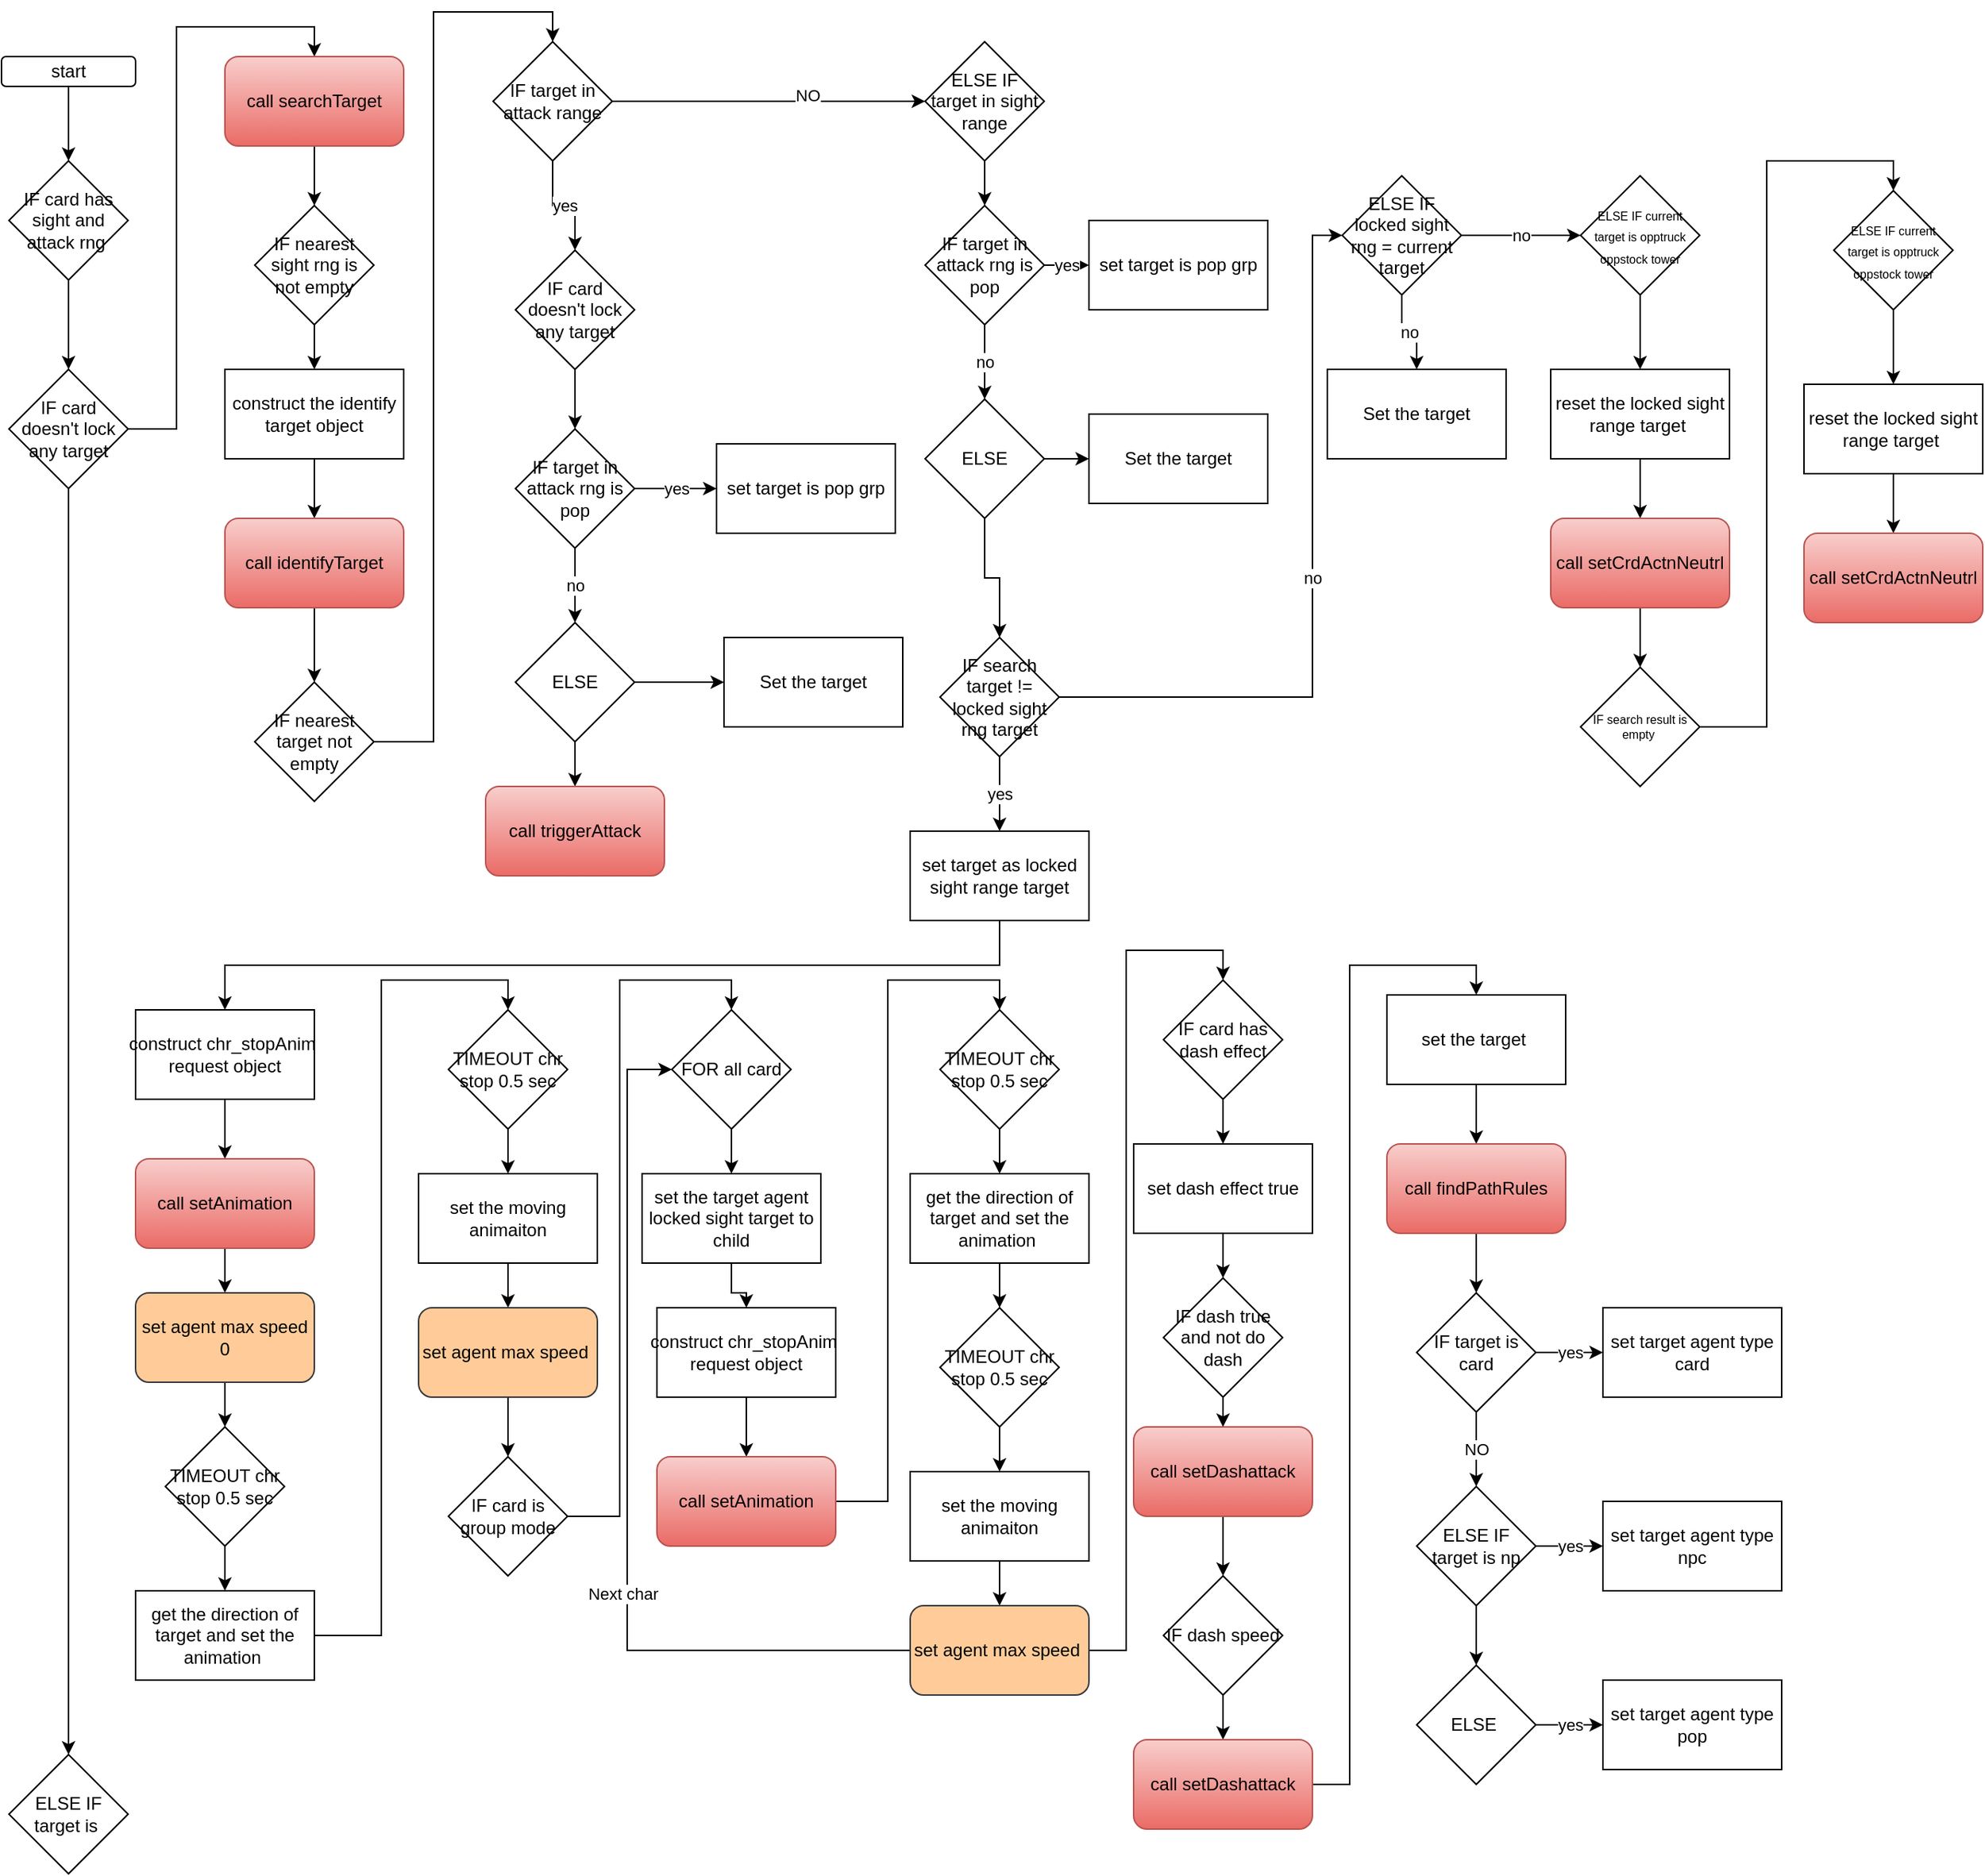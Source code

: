 <mxfile version="17.5.0" type="github">
  <diagram id="1RKU9HNqCACdmGvZMmP5" name="Page-1">
    <mxGraphModel dx="1038" dy="1679" grid="1" gridSize="10" guides="1" tooltips="1" connect="1" arrows="1" fold="1" page="1" pageScale="1" pageWidth="850" pageHeight="1100" math="0" shadow="0">
      <root>
        <mxCell id="0" />
        <mxCell id="1" parent="0" />
        <mxCell id="Ez-ZwfZhHMJORxGf13h--3" value="" style="edgeStyle=orthogonalEdgeStyle;rounded=0;orthogonalLoop=1;jettySize=auto;html=1;" edge="1" parent="1" source="Ez-ZwfZhHMJORxGf13h--1" target="Ez-ZwfZhHMJORxGf13h--2">
          <mxGeometry relative="1" as="geometry" />
        </mxCell>
        <mxCell id="Ez-ZwfZhHMJORxGf13h--1" value="start" style="rounded=1;whiteSpace=wrap;html=1;" vertex="1" parent="1">
          <mxGeometry x="80" y="30" width="90" height="20" as="geometry" />
        </mxCell>
        <mxCell id="Ez-ZwfZhHMJORxGf13h--5" value="" style="edgeStyle=orthogonalEdgeStyle;rounded=0;orthogonalLoop=1;jettySize=auto;html=1;" edge="1" parent="1" source="Ez-ZwfZhHMJORxGf13h--2" target="Ez-ZwfZhHMJORxGf13h--4">
          <mxGeometry relative="1" as="geometry" />
        </mxCell>
        <mxCell id="Ez-ZwfZhHMJORxGf13h--2" value="IF card has sight and attack rng&amp;nbsp;" style="rhombus;whiteSpace=wrap;html=1;" vertex="1" parent="1">
          <mxGeometry x="85" y="100" width="80" height="80" as="geometry" />
        </mxCell>
        <mxCell id="Ez-ZwfZhHMJORxGf13h--7" style="edgeStyle=orthogonalEdgeStyle;rounded=0;orthogonalLoop=1;jettySize=auto;html=1;entryX=0.5;entryY=0;entryDx=0;entryDy=0;" edge="1" parent="1" source="Ez-ZwfZhHMJORxGf13h--4" target="Ez-ZwfZhHMJORxGf13h--6">
          <mxGeometry relative="1" as="geometry" />
        </mxCell>
        <mxCell id="Ez-ZwfZhHMJORxGf13h--151" value="" style="edgeStyle=orthogonalEdgeStyle;rounded=0;orthogonalLoop=1;jettySize=auto;html=1;fontSize=8;" edge="1" parent="1" source="Ez-ZwfZhHMJORxGf13h--4" target="Ez-ZwfZhHMJORxGf13h--150">
          <mxGeometry relative="1" as="geometry" />
        </mxCell>
        <mxCell id="Ez-ZwfZhHMJORxGf13h--4" value="IF card doesn&#39;t lock any target&lt;span style=&quot;color: rgba(0 , 0 , 0 , 0) ; font-family: monospace ; font-size: 0px&quot;&gt;%3CmxGraphModel%3E%3Croot%3E%3CmxCell%20id%3D%220%22%2F%3E%3CmxCell%20id%3D%221%22%20parent%3D%220%22%2F%3E%3CmxCell%20id%3D%222%22%20value%3D%22call%26amp%3Bnbsp%3BsearchTarget%22%20style%3D%22rounded%3D1%3BwhiteSpace%3Dwrap%3Bhtml%3D1%3BfillColor%3D%23f8cecc%3BgradientColor%3D%23ea6b66%3BstrokeColor%3D%23b85450%3B%22%20vertex%3D%221%22%20parent%3D%221%22%3E%3CmxGeometry%20x%3D%2265%22%20y%3D%22290%22%20width%3D%22120%22%20height%3D%2260%22%20as%3D%22geometry%22%2F%3E%3C%2FmxCell%3E%3C%2Froot%3E%3C%2FmxGraphModel%3E&lt;/span&gt;" style="rhombus;whiteSpace=wrap;html=1;" vertex="1" parent="1">
          <mxGeometry x="85" y="240" width="80" height="80" as="geometry" />
        </mxCell>
        <mxCell id="Ez-ZwfZhHMJORxGf13h--9" value="" style="edgeStyle=orthogonalEdgeStyle;rounded=0;orthogonalLoop=1;jettySize=auto;html=1;" edge="1" parent="1" source="Ez-ZwfZhHMJORxGf13h--6" target="Ez-ZwfZhHMJORxGf13h--8">
          <mxGeometry relative="1" as="geometry" />
        </mxCell>
        <mxCell id="Ez-ZwfZhHMJORxGf13h--6" value="call&amp;nbsp;searchTarget" style="rounded=1;whiteSpace=wrap;html=1;fillColor=#f8cecc;gradientColor=#ea6b66;strokeColor=#b85450;" vertex="1" parent="1">
          <mxGeometry x="230" y="30" width="120" height="60" as="geometry" />
        </mxCell>
        <mxCell id="Ez-ZwfZhHMJORxGf13h--11" value="" style="edgeStyle=orthogonalEdgeStyle;rounded=0;orthogonalLoop=1;jettySize=auto;html=1;" edge="1" parent="1" source="Ez-ZwfZhHMJORxGf13h--8" target="Ez-ZwfZhHMJORxGf13h--10">
          <mxGeometry relative="1" as="geometry" />
        </mxCell>
        <mxCell id="Ez-ZwfZhHMJORxGf13h--8" value="IF nearest sight rng is not empty" style="rhombus;whiteSpace=wrap;html=1;" vertex="1" parent="1">
          <mxGeometry x="250" y="130" width="80" height="80" as="geometry" />
        </mxCell>
        <mxCell id="Ez-ZwfZhHMJORxGf13h--13" value="" style="edgeStyle=orthogonalEdgeStyle;rounded=0;orthogonalLoop=1;jettySize=auto;html=1;" edge="1" parent="1" source="Ez-ZwfZhHMJORxGf13h--10" target="Ez-ZwfZhHMJORxGf13h--12">
          <mxGeometry relative="1" as="geometry" />
        </mxCell>
        <mxCell id="Ez-ZwfZhHMJORxGf13h--10" value="construct the identify target object" style="whiteSpace=wrap;html=1;" vertex="1" parent="1">
          <mxGeometry x="230" y="240" width="120" height="60" as="geometry" />
        </mxCell>
        <mxCell id="Ez-ZwfZhHMJORxGf13h--15" value="" style="edgeStyle=orthogonalEdgeStyle;rounded=0;orthogonalLoop=1;jettySize=auto;html=1;" edge="1" parent="1" source="Ez-ZwfZhHMJORxGf13h--12" target="Ez-ZwfZhHMJORxGf13h--14">
          <mxGeometry relative="1" as="geometry" />
        </mxCell>
        <mxCell id="Ez-ZwfZhHMJORxGf13h--12" value="call&amp;nbsp;identifyTarget" style="rounded=1;whiteSpace=wrap;html=1;fillColor=#f8cecc;gradientColor=#ea6b66;strokeColor=#b85450;" vertex="1" parent="1">
          <mxGeometry x="230" y="340" width="120" height="60" as="geometry" />
        </mxCell>
        <mxCell id="Ez-ZwfZhHMJORxGf13h--17" value="" style="edgeStyle=orthogonalEdgeStyle;rounded=0;orthogonalLoop=1;jettySize=auto;html=1;entryX=0.5;entryY=0;entryDx=0;entryDy=0;" edge="1" parent="1" source="Ez-ZwfZhHMJORxGf13h--14" target="Ez-ZwfZhHMJORxGf13h--16">
          <mxGeometry relative="1" as="geometry" />
        </mxCell>
        <mxCell id="Ez-ZwfZhHMJORxGf13h--14" value="IF nearest target not empty" style="rhombus;whiteSpace=wrap;html=1;" vertex="1" parent="1">
          <mxGeometry x="250" y="450" width="80" height="80" as="geometry" />
        </mxCell>
        <mxCell id="Ez-ZwfZhHMJORxGf13h--19" value="yes" style="edgeStyle=orthogonalEdgeStyle;rounded=0;orthogonalLoop=1;jettySize=auto;html=1;" edge="1" parent="1" source="Ez-ZwfZhHMJORxGf13h--16" target="Ez-ZwfZhHMJORxGf13h--18">
          <mxGeometry relative="1" as="geometry" />
        </mxCell>
        <mxCell id="Ez-ZwfZhHMJORxGf13h--37" value="" style="edgeStyle=orthogonalEdgeStyle;rounded=0;orthogonalLoop=1;jettySize=auto;html=1;" edge="1" parent="1" source="Ez-ZwfZhHMJORxGf13h--16" target="Ez-ZwfZhHMJORxGf13h--36">
          <mxGeometry relative="1" as="geometry" />
        </mxCell>
        <mxCell id="Ez-ZwfZhHMJORxGf13h--38" value="NO" style="edgeLabel;html=1;align=center;verticalAlign=middle;resizable=0;points=[];" vertex="1" connectable="0" parent="Ez-ZwfZhHMJORxGf13h--37">
          <mxGeometry x="0.246" y="4" relative="1" as="geometry">
            <mxPoint as="offset" />
          </mxGeometry>
        </mxCell>
        <mxCell id="Ez-ZwfZhHMJORxGf13h--16" value="IF target in attack range" style="rhombus;whiteSpace=wrap;html=1;" vertex="1" parent="1">
          <mxGeometry x="410" y="20" width="80" height="80" as="geometry" />
        </mxCell>
        <mxCell id="Ez-ZwfZhHMJORxGf13h--21" value="" style="edgeStyle=orthogonalEdgeStyle;rounded=0;orthogonalLoop=1;jettySize=auto;html=1;" edge="1" parent="1" source="Ez-ZwfZhHMJORxGf13h--18" target="Ez-ZwfZhHMJORxGf13h--20">
          <mxGeometry relative="1" as="geometry" />
        </mxCell>
        <mxCell id="Ez-ZwfZhHMJORxGf13h--18" value="IF card doesn&#39;t lock any target" style="rhombus;whiteSpace=wrap;html=1;" vertex="1" parent="1">
          <mxGeometry x="425" y="160" width="80" height="80" as="geometry" />
        </mxCell>
        <mxCell id="Ez-ZwfZhHMJORxGf13h--23" value="yes" style="edgeStyle=orthogonalEdgeStyle;rounded=0;orthogonalLoop=1;jettySize=auto;html=1;" edge="1" parent="1" source="Ez-ZwfZhHMJORxGf13h--20" target="Ez-ZwfZhHMJORxGf13h--22">
          <mxGeometry relative="1" as="geometry" />
        </mxCell>
        <mxCell id="Ez-ZwfZhHMJORxGf13h--27" value="no" style="edgeStyle=orthogonalEdgeStyle;rounded=0;orthogonalLoop=1;jettySize=auto;html=1;" edge="1" parent="1" source="Ez-ZwfZhHMJORxGf13h--20" target="Ez-ZwfZhHMJORxGf13h--26">
          <mxGeometry relative="1" as="geometry" />
        </mxCell>
        <mxCell id="Ez-ZwfZhHMJORxGf13h--20" value="IF target in attack rng is pop" style="rhombus;whiteSpace=wrap;html=1;" vertex="1" parent="1">
          <mxGeometry x="425" y="280" width="80" height="80" as="geometry" />
        </mxCell>
        <mxCell id="Ez-ZwfZhHMJORxGf13h--22" value="set target is pop grp" style="whiteSpace=wrap;html=1;" vertex="1" parent="1">
          <mxGeometry x="560" y="290" width="120" height="60" as="geometry" />
        </mxCell>
        <mxCell id="Ez-ZwfZhHMJORxGf13h--29" value="" style="edgeStyle=orthogonalEdgeStyle;rounded=0;orthogonalLoop=1;jettySize=auto;html=1;" edge="1" parent="1" source="Ez-ZwfZhHMJORxGf13h--26" target="Ez-ZwfZhHMJORxGf13h--28">
          <mxGeometry relative="1" as="geometry" />
        </mxCell>
        <mxCell id="Ez-ZwfZhHMJORxGf13h--35" value="" style="edgeStyle=orthogonalEdgeStyle;rounded=0;orthogonalLoop=1;jettySize=auto;html=1;" edge="1" parent="1" source="Ez-ZwfZhHMJORxGf13h--26" target="Ez-ZwfZhHMJORxGf13h--34">
          <mxGeometry relative="1" as="geometry" />
        </mxCell>
        <mxCell id="Ez-ZwfZhHMJORxGf13h--26" value="ELSE" style="rhombus;whiteSpace=wrap;html=1;" vertex="1" parent="1">
          <mxGeometry x="425" y="410" width="80" height="80" as="geometry" />
        </mxCell>
        <mxCell id="Ez-ZwfZhHMJORxGf13h--28" value="Set the target" style="whiteSpace=wrap;html=1;" vertex="1" parent="1">
          <mxGeometry x="565" y="420" width="120" height="60" as="geometry" />
        </mxCell>
        <mxCell id="Ez-ZwfZhHMJORxGf13h--34" value="call triggerAttack" style="rounded=1;whiteSpace=wrap;html=1;fillColor=#f8cecc;gradientColor=#ea6b66;strokeColor=#b85450;" vertex="1" parent="1">
          <mxGeometry x="405" y="520" width="120" height="60" as="geometry" />
        </mxCell>
        <mxCell id="Ez-ZwfZhHMJORxGf13h--45" value="" style="edgeStyle=orthogonalEdgeStyle;rounded=0;orthogonalLoop=1;jettySize=auto;html=1;" edge="1" parent="1" source="Ez-ZwfZhHMJORxGf13h--36" target="Ez-ZwfZhHMJORxGf13h--41">
          <mxGeometry relative="1" as="geometry" />
        </mxCell>
        <mxCell id="Ez-ZwfZhHMJORxGf13h--36" value="ELSE IF target in sight range" style="rhombus;whiteSpace=wrap;html=1;" vertex="1" parent="1">
          <mxGeometry x="700" y="20" width="80" height="80" as="geometry" />
        </mxCell>
        <mxCell id="Ez-ZwfZhHMJORxGf13h--39" value="yes" style="edgeStyle=orthogonalEdgeStyle;rounded=0;orthogonalLoop=1;jettySize=auto;html=1;" edge="1" parent="1" source="Ez-ZwfZhHMJORxGf13h--41" target="Ez-ZwfZhHMJORxGf13h--42">
          <mxGeometry relative="1" as="geometry" />
        </mxCell>
        <mxCell id="Ez-ZwfZhHMJORxGf13h--40" value="no" style="edgeStyle=orthogonalEdgeStyle;rounded=0;orthogonalLoop=1;jettySize=auto;html=1;" edge="1" parent="1" source="Ez-ZwfZhHMJORxGf13h--41" target="Ez-ZwfZhHMJORxGf13h--43">
          <mxGeometry relative="1" as="geometry" />
        </mxCell>
        <mxCell id="Ez-ZwfZhHMJORxGf13h--41" value="IF target in attack rng is pop" style="rhombus;whiteSpace=wrap;html=1;" vertex="1" parent="1">
          <mxGeometry x="700" y="130" width="80" height="80" as="geometry" />
        </mxCell>
        <mxCell id="Ez-ZwfZhHMJORxGf13h--42" value="set target is pop grp" style="whiteSpace=wrap;html=1;" vertex="1" parent="1">
          <mxGeometry x="810" y="140" width="120" height="60" as="geometry" />
        </mxCell>
        <mxCell id="Ez-ZwfZhHMJORxGf13h--46" value="" style="edgeStyle=orthogonalEdgeStyle;rounded=0;orthogonalLoop=1;jettySize=auto;html=1;" edge="1" parent="1" source="Ez-ZwfZhHMJORxGf13h--43" target="Ez-ZwfZhHMJORxGf13h--44">
          <mxGeometry relative="1" as="geometry" />
        </mxCell>
        <mxCell id="Ez-ZwfZhHMJORxGf13h--48" value="" style="edgeStyle=orthogonalEdgeStyle;rounded=0;orthogonalLoop=1;jettySize=auto;html=1;" edge="1" parent="1" source="Ez-ZwfZhHMJORxGf13h--43" target="Ez-ZwfZhHMJORxGf13h--47">
          <mxGeometry relative="1" as="geometry" />
        </mxCell>
        <mxCell id="Ez-ZwfZhHMJORxGf13h--43" value="ELSE" style="rhombus;whiteSpace=wrap;html=1;" vertex="1" parent="1">
          <mxGeometry x="700" y="260" width="80" height="80" as="geometry" />
        </mxCell>
        <mxCell id="Ez-ZwfZhHMJORxGf13h--44" value="Set the target" style="whiteSpace=wrap;html=1;" vertex="1" parent="1">
          <mxGeometry x="810" y="270" width="120" height="60" as="geometry" />
        </mxCell>
        <mxCell id="Ez-ZwfZhHMJORxGf13h--50" value="yes" style="edgeStyle=orthogonalEdgeStyle;rounded=0;orthogonalLoop=1;jettySize=auto;html=1;" edge="1" parent="1" source="Ez-ZwfZhHMJORxGf13h--47" target="Ez-ZwfZhHMJORxGf13h--49">
          <mxGeometry relative="1" as="geometry" />
        </mxCell>
        <mxCell id="Ez-ZwfZhHMJORxGf13h--126" value="no" style="edgeStyle=orthogonalEdgeStyle;rounded=0;orthogonalLoop=1;jettySize=auto;html=1;" edge="1" parent="1" source="Ez-ZwfZhHMJORxGf13h--47" target="Ez-ZwfZhHMJORxGf13h--125">
          <mxGeometry relative="1" as="geometry">
            <Array as="points">
              <mxPoint x="960" y="460" />
              <mxPoint x="960" y="150" />
            </Array>
          </mxGeometry>
        </mxCell>
        <mxCell id="Ez-ZwfZhHMJORxGf13h--47" value="IF search target != locked sight rng target" style="rhombus;whiteSpace=wrap;html=1;" vertex="1" parent="1">
          <mxGeometry x="710" y="420" width="80" height="80" as="geometry" />
        </mxCell>
        <mxCell id="Ez-ZwfZhHMJORxGf13h--53" style="edgeStyle=orthogonalEdgeStyle;rounded=0;orthogonalLoop=1;jettySize=auto;html=1;entryX=0.5;entryY=0;entryDx=0;entryDy=0;" edge="1" parent="1" source="Ez-ZwfZhHMJORxGf13h--49" target="Ez-ZwfZhHMJORxGf13h--52">
          <mxGeometry relative="1" as="geometry">
            <Array as="points">
              <mxPoint x="750" y="640" />
              <mxPoint x="230" y="640" />
            </Array>
          </mxGeometry>
        </mxCell>
        <mxCell id="Ez-ZwfZhHMJORxGf13h--49" value="set target as locked sight range target" style="whiteSpace=wrap;html=1;" vertex="1" parent="1">
          <mxGeometry x="690" y="550" width="120" height="60" as="geometry" />
        </mxCell>
        <mxCell id="Ez-ZwfZhHMJORxGf13h--55" value="" style="edgeStyle=orthogonalEdgeStyle;rounded=0;orthogonalLoop=1;jettySize=auto;html=1;" edge="1" parent="1" source="Ez-ZwfZhHMJORxGf13h--52" target="Ez-ZwfZhHMJORxGf13h--54">
          <mxGeometry relative="1" as="geometry" />
        </mxCell>
        <mxCell id="Ez-ZwfZhHMJORxGf13h--52" value="construct&amp;nbsp;chr_stopAnim&amp;nbsp;&lt;br&gt;request object" style="rounded=0;whiteSpace=wrap;html=1;" vertex="1" parent="1">
          <mxGeometry x="170" y="670" width="120" height="60" as="geometry" />
        </mxCell>
        <mxCell id="Ez-ZwfZhHMJORxGf13h--57" value="" style="edgeStyle=orthogonalEdgeStyle;rounded=0;orthogonalLoop=1;jettySize=auto;html=1;" edge="1" parent="1" source="Ez-ZwfZhHMJORxGf13h--54" target="Ez-ZwfZhHMJORxGf13h--56">
          <mxGeometry relative="1" as="geometry" />
        </mxCell>
        <mxCell id="Ez-ZwfZhHMJORxGf13h--54" value="call setAnimation" style="rounded=1;whiteSpace=wrap;html=1;fillColor=#f8cecc;gradientColor=#ea6b66;strokeColor=#b85450;" vertex="1" parent="1">
          <mxGeometry x="170" y="770" width="120" height="60" as="geometry" />
        </mxCell>
        <mxCell id="Ez-ZwfZhHMJORxGf13h--60" value="" style="edgeStyle=orthogonalEdgeStyle;rounded=0;orthogonalLoop=1;jettySize=auto;html=1;" edge="1" parent="1" source="Ez-ZwfZhHMJORxGf13h--56" target="Ez-ZwfZhHMJORxGf13h--58">
          <mxGeometry relative="1" as="geometry" />
        </mxCell>
        <mxCell id="Ez-ZwfZhHMJORxGf13h--56" value="set agent max speed 0" style="rounded=1;whiteSpace=wrap;html=1;fillColor=#ffcc99;strokeColor=#36393d;" vertex="1" parent="1">
          <mxGeometry x="170" y="860" width="120" height="60" as="geometry" />
        </mxCell>
        <mxCell id="Ez-ZwfZhHMJORxGf13h--62" value="" style="edgeStyle=orthogonalEdgeStyle;rounded=0;orthogonalLoop=1;jettySize=auto;html=1;" edge="1" parent="1" source="Ez-ZwfZhHMJORxGf13h--58" target="Ez-ZwfZhHMJORxGf13h--61">
          <mxGeometry relative="1" as="geometry" />
        </mxCell>
        <mxCell id="Ez-ZwfZhHMJORxGf13h--58" value="TIMEOUT chr stop 0.5 sec" style="rhombus;whiteSpace=wrap;html=1;" vertex="1" parent="1">
          <mxGeometry x="190" y="950" width="80" height="80" as="geometry" />
        </mxCell>
        <mxCell id="Ez-ZwfZhHMJORxGf13h--66" style="edgeStyle=orthogonalEdgeStyle;rounded=0;orthogonalLoop=1;jettySize=auto;html=1;entryX=0.5;entryY=0;entryDx=0;entryDy=0;" edge="1" parent="1" source="Ez-ZwfZhHMJORxGf13h--61" target="Ez-ZwfZhHMJORxGf13h--64">
          <mxGeometry relative="1" as="geometry" />
        </mxCell>
        <mxCell id="Ez-ZwfZhHMJORxGf13h--61" value="get the direction of target and set the animation&amp;nbsp;" style="rounded=0;whiteSpace=wrap;html=1;" vertex="1" parent="1">
          <mxGeometry x="170" y="1060" width="120" height="60" as="geometry" />
        </mxCell>
        <mxCell id="Ez-ZwfZhHMJORxGf13h--69" value="" style="edgeStyle=orthogonalEdgeStyle;rounded=0;orthogonalLoop=1;jettySize=auto;html=1;" edge="1" parent="1" source="Ez-ZwfZhHMJORxGf13h--64" target="Ez-ZwfZhHMJORxGf13h--65">
          <mxGeometry relative="1" as="geometry" />
        </mxCell>
        <mxCell id="Ez-ZwfZhHMJORxGf13h--64" value="TIMEOUT chr stop 0.5 sec" style="rhombus;whiteSpace=wrap;html=1;" vertex="1" parent="1">
          <mxGeometry x="380" y="670" width="80" height="80" as="geometry" />
        </mxCell>
        <mxCell id="Ez-ZwfZhHMJORxGf13h--68" value="" style="edgeStyle=orthogonalEdgeStyle;rounded=0;orthogonalLoop=1;jettySize=auto;html=1;" edge="1" parent="1" source="Ez-ZwfZhHMJORxGf13h--65" target="Ez-ZwfZhHMJORxGf13h--67">
          <mxGeometry relative="1" as="geometry" />
        </mxCell>
        <mxCell id="Ez-ZwfZhHMJORxGf13h--65" value="set the moving animaiton" style="rounded=0;whiteSpace=wrap;html=1;" vertex="1" parent="1">
          <mxGeometry x="360" y="780" width="120" height="60" as="geometry" />
        </mxCell>
        <mxCell id="Ez-ZwfZhHMJORxGf13h--71" value="" style="edgeStyle=orthogonalEdgeStyle;rounded=0;orthogonalLoop=1;jettySize=auto;html=1;" edge="1" parent="1" source="Ez-ZwfZhHMJORxGf13h--67" target="Ez-ZwfZhHMJORxGf13h--70">
          <mxGeometry relative="1" as="geometry" />
        </mxCell>
        <mxCell id="Ez-ZwfZhHMJORxGf13h--67" value="set agent max speed&amp;nbsp;" style="rounded=1;whiteSpace=wrap;html=1;fillColor=#ffcc99;strokeColor=#36393d;" vertex="1" parent="1">
          <mxGeometry x="360" y="870" width="120" height="60" as="geometry" />
        </mxCell>
        <mxCell id="Ez-ZwfZhHMJORxGf13h--73" value="" style="edgeStyle=orthogonalEdgeStyle;rounded=0;orthogonalLoop=1;jettySize=auto;html=1;entryX=0.5;entryY=0;entryDx=0;entryDy=0;" edge="1" parent="1" source="Ez-ZwfZhHMJORxGf13h--70" target="Ez-ZwfZhHMJORxGf13h--72">
          <mxGeometry relative="1" as="geometry" />
        </mxCell>
        <mxCell id="Ez-ZwfZhHMJORxGf13h--70" value="IF card is group mode" style="rhombus;whiteSpace=wrap;html=1;" vertex="1" parent="1">
          <mxGeometry x="380" y="970" width="80" height="80" as="geometry" />
        </mxCell>
        <mxCell id="Ez-ZwfZhHMJORxGf13h--75" value="" style="edgeStyle=orthogonalEdgeStyle;rounded=0;orthogonalLoop=1;jettySize=auto;html=1;" edge="1" parent="1" source="Ez-ZwfZhHMJORxGf13h--72" target="Ez-ZwfZhHMJORxGf13h--74">
          <mxGeometry relative="1" as="geometry" />
        </mxCell>
        <mxCell id="Ez-ZwfZhHMJORxGf13h--72" value="FOR all card" style="rhombus;whiteSpace=wrap;html=1;" vertex="1" parent="1">
          <mxGeometry x="530" y="670" width="80" height="80" as="geometry" />
        </mxCell>
        <mxCell id="Ez-ZwfZhHMJORxGf13h--78" value="" style="edgeStyle=orthogonalEdgeStyle;rounded=0;orthogonalLoop=1;jettySize=auto;html=1;" edge="1" parent="1" source="Ez-ZwfZhHMJORxGf13h--74" target="Ez-ZwfZhHMJORxGf13h--76">
          <mxGeometry relative="1" as="geometry" />
        </mxCell>
        <mxCell id="Ez-ZwfZhHMJORxGf13h--74" value="set the target agent locked sight target to child" style="whiteSpace=wrap;html=1;" vertex="1" parent="1">
          <mxGeometry x="510" y="780" width="120" height="60" as="geometry" />
        </mxCell>
        <mxCell id="Ez-ZwfZhHMJORxGf13h--80" value="" style="edgeStyle=orthogonalEdgeStyle;rounded=0;orthogonalLoop=1;jettySize=auto;html=1;" edge="1" parent="1" source="Ez-ZwfZhHMJORxGf13h--76" target="Ez-ZwfZhHMJORxGf13h--77">
          <mxGeometry relative="1" as="geometry" />
        </mxCell>
        <mxCell id="Ez-ZwfZhHMJORxGf13h--76" value="construct&amp;nbsp;chr_stopAnim&amp;nbsp;&lt;br&gt;request object" style="rounded=0;whiteSpace=wrap;html=1;" vertex="1" parent="1">
          <mxGeometry x="520" y="870" width="120" height="60" as="geometry" />
        </mxCell>
        <mxCell id="Ez-ZwfZhHMJORxGf13h--85" style="edgeStyle=orthogonalEdgeStyle;rounded=0;orthogonalLoop=1;jettySize=auto;html=1;entryX=0.5;entryY=0;entryDx=0;entryDy=0;" edge="1" parent="1" source="Ez-ZwfZhHMJORxGf13h--77" target="Ez-ZwfZhHMJORxGf13h--83">
          <mxGeometry relative="1" as="geometry" />
        </mxCell>
        <mxCell id="Ez-ZwfZhHMJORxGf13h--77" value="call setAnimation" style="rounded=1;whiteSpace=wrap;html=1;fillColor=#f8cecc;gradientColor=#ea6b66;strokeColor=#b85450;" vertex="1" parent="1">
          <mxGeometry x="520" y="970" width="120" height="60" as="geometry" />
        </mxCell>
        <mxCell id="Ez-ZwfZhHMJORxGf13h--86" value="" style="edgeStyle=orthogonalEdgeStyle;rounded=0;orthogonalLoop=1;jettySize=auto;html=1;" edge="1" parent="1" source="Ez-ZwfZhHMJORxGf13h--83" target="Ez-ZwfZhHMJORxGf13h--84">
          <mxGeometry relative="1" as="geometry" />
        </mxCell>
        <mxCell id="Ez-ZwfZhHMJORxGf13h--83" value="TIMEOUT chr stop 0.5 sec" style="rhombus;whiteSpace=wrap;html=1;" vertex="1" parent="1">
          <mxGeometry x="710" y="670" width="80" height="80" as="geometry" />
        </mxCell>
        <mxCell id="Ez-ZwfZhHMJORxGf13h--91" value="" style="edgeStyle=orthogonalEdgeStyle;rounded=0;orthogonalLoop=1;jettySize=auto;html=1;" edge="1" parent="1" source="Ez-ZwfZhHMJORxGf13h--84" target="Ez-ZwfZhHMJORxGf13h--88">
          <mxGeometry relative="1" as="geometry" />
        </mxCell>
        <mxCell id="Ez-ZwfZhHMJORxGf13h--84" value="get the direction of target and set the animation&amp;nbsp;" style="rounded=0;whiteSpace=wrap;html=1;" vertex="1" parent="1">
          <mxGeometry x="690" y="780" width="120" height="60" as="geometry" />
        </mxCell>
        <mxCell id="Ez-ZwfZhHMJORxGf13h--92" value="" style="edgeStyle=orthogonalEdgeStyle;rounded=0;orthogonalLoop=1;jettySize=auto;html=1;" edge="1" parent="1" source="Ez-ZwfZhHMJORxGf13h--88" target="Ez-ZwfZhHMJORxGf13h--89">
          <mxGeometry relative="1" as="geometry" />
        </mxCell>
        <mxCell id="Ez-ZwfZhHMJORxGf13h--88" value="TIMEOUT chr stop 0.5 sec" style="rhombus;whiteSpace=wrap;html=1;" vertex="1" parent="1">
          <mxGeometry x="710" y="870" width="80" height="80" as="geometry" />
        </mxCell>
        <mxCell id="Ez-ZwfZhHMJORxGf13h--94" value="" style="edgeStyle=orthogonalEdgeStyle;rounded=0;orthogonalLoop=1;jettySize=auto;html=1;" edge="1" parent="1" source="Ez-ZwfZhHMJORxGf13h--89" target="Ez-ZwfZhHMJORxGf13h--90">
          <mxGeometry relative="1" as="geometry" />
        </mxCell>
        <mxCell id="Ez-ZwfZhHMJORxGf13h--89" value="set the moving animaiton" style="rounded=0;whiteSpace=wrap;html=1;" vertex="1" parent="1">
          <mxGeometry x="690" y="980" width="120" height="60" as="geometry" />
        </mxCell>
        <mxCell id="Ez-ZwfZhHMJORxGf13h--95" style="edgeStyle=orthogonalEdgeStyle;rounded=0;orthogonalLoop=1;jettySize=auto;html=1;entryX=0;entryY=0.5;entryDx=0;entryDy=0;" edge="1" parent="1" source="Ez-ZwfZhHMJORxGf13h--90" target="Ez-ZwfZhHMJORxGf13h--72">
          <mxGeometry relative="1" as="geometry">
            <Array as="points">
              <mxPoint x="500" y="1100" />
              <mxPoint x="500" y="710" />
            </Array>
          </mxGeometry>
        </mxCell>
        <mxCell id="Ez-ZwfZhHMJORxGf13h--96" value="Next char" style="edgeLabel;html=1;align=center;verticalAlign=middle;resizable=0;points=[];" vertex="1" connectable="0" parent="Ez-ZwfZhHMJORxGf13h--95">
          <mxGeometry x="-0.252" y="3" relative="1" as="geometry">
            <mxPoint as="offset" />
          </mxGeometry>
        </mxCell>
        <mxCell id="Ez-ZwfZhHMJORxGf13h--98" style="edgeStyle=orthogonalEdgeStyle;rounded=0;orthogonalLoop=1;jettySize=auto;html=1;entryX=0.5;entryY=0;entryDx=0;entryDy=0;" edge="1" parent="1" source="Ez-ZwfZhHMJORxGf13h--90" target="Ez-ZwfZhHMJORxGf13h--97">
          <mxGeometry relative="1" as="geometry" />
        </mxCell>
        <mxCell id="Ez-ZwfZhHMJORxGf13h--90" value="set agent max speed&amp;nbsp;" style="rounded=1;whiteSpace=wrap;html=1;fillColor=#ffcc99;strokeColor=#36393d;" vertex="1" parent="1">
          <mxGeometry x="690" y="1070" width="120" height="60" as="geometry" />
        </mxCell>
        <mxCell id="Ez-ZwfZhHMJORxGf13h--100" value="" style="edgeStyle=orthogonalEdgeStyle;rounded=0;orthogonalLoop=1;jettySize=auto;html=1;" edge="1" parent="1" source="Ez-ZwfZhHMJORxGf13h--97" target="Ez-ZwfZhHMJORxGf13h--99">
          <mxGeometry relative="1" as="geometry" />
        </mxCell>
        <mxCell id="Ez-ZwfZhHMJORxGf13h--97" value="IF card has dash effect" style="rhombus;whiteSpace=wrap;html=1;" vertex="1" parent="1">
          <mxGeometry x="860" y="650" width="80" height="80" as="geometry" />
        </mxCell>
        <mxCell id="Ez-ZwfZhHMJORxGf13h--102" value="" style="edgeStyle=orthogonalEdgeStyle;rounded=0;orthogonalLoop=1;jettySize=auto;html=1;" edge="1" parent="1" source="Ez-ZwfZhHMJORxGf13h--99" target="Ez-ZwfZhHMJORxGf13h--101">
          <mxGeometry relative="1" as="geometry" />
        </mxCell>
        <mxCell id="Ez-ZwfZhHMJORxGf13h--99" value="set dash effect true" style="whiteSpace=wrap;html=1;" vertex="1" parent="1">
          <mxGeometry x="840" y="760" width="120" height="60" as="geometry" />
        </mxCell>
        <mxCell id="Ez-ZwfZhHMJORxGf13h--104" value="" style="edgeStyle=orthogonalEdgeStyle;rounded=0;orthogonalLoop=1;jettySize=auto;html=1;" edge="1" parent="1" source="Ez-ZwfZhHMJORxGf13h--101" target="Ez-ZwfZhHMJORxGf13h--103">
          <mxGeometry relative="1" as="geometry" />
        </mxCell>
        <mxCell id="Ez-ZwfZhHMJORxGf13h--101" value="IF dash true and not do dash" style="rhombus;whiteSpace=wrap;html=1;" vertex="1" parent="1">
          <mxGeometry x="860" y="850" width="80" height="80" as="geometry" />
        </mxCell>
        <mxCell id="Ez-ZwfZhHMJORxGf13h--106" value="" style="edgeStyle=orthogonalEdgeStyle;rounded=0;orthogonalLoop=1;jettySize=auto;html=1;" edge="1" parent="1" source="Ez-ZwfZhHMJORxGf13h--103" target="Ez-ZwfZhHMJORxGf13h--105">
          <mxGeometry relative="1" as="geometry" />
        </mxCell>
        <mxCell id="Ez-ZwfZhHMJORxGf13h--103" value="call setDashattack" style="rounded=1;whiteSpace=wrap;html=1;fillColor=#f8cecc;gradientColor=#ea6b66;strokeColor=#b85450;" vertex="1" parent="1">
          <mxGeometry x="840" y="950" width="120" height="60" as="geometry" />
        </mxCell>
        <mxCell id="Ez-ZwfZhHMJORxGf13h--108" value="" style="edgeStyle=orthogonalEdgeStyle;rounded=0;orthogonalLoop=1;jettySize=auto;html=1;" edge="1" parent="1" source="Ez-ZwfZhHMJORxGf13h--105" target="Ez-ZwfZhHMJORxGf13h--107">
          <mxGeometry relative="1" as="geometry" />
        </mxCell>
        <mxCell id="Ez-ZwfZhHMJORxGf13h--105" value="IF dash speed" style="rhombus;whiteSpace=wrap;html=1;" vertex="1" parent="1">
          <mxGeometry x="860" y="1050" width="80" height="80" as="geometry" />
        </mxCell>
        <mxCell id="Ez-ZwfZhHMJORxGf13h--110" style="edgeStyle=orthogonalEdgeStyle;rounded=0;orthogonalLoop=1;jettySize=auto;html=1;entryX=0.5;entryY=0;entryDx=0;entryDy=0;" edge="1" parent="1" source="Ez-ZwfZhHMJORxGf13h--107" target="Ez-ZwfZhHMJORxGf13h--109">
          <mxGeometry relative="1" as="geometry" />
        </mxCell>
        <mxCell id="Ez-ZwfZhHMJORxGf13h--107" value="call setDashattack" style="rounded=1;whiteSpace=wrap;html=1;fillColor=#f8cecc;gradientColor=#ea6b66;strokeColor=#b85450;" vertex="1" parent="1">
          <mxGeometry x="840" y="1160" width="120" height="60" as="geometry" />
        </mxCell>
        <mxCell id="Ez-ZwfZhHMJORxGf13h--112" value="" style="edgeStyle=orthogonalEdgeStyle;rounded=0;orthogonalLoop=1;jettySize=auto;html=1;" edge="1" parent="1" source="Ez-ZwfZhHMJORxGf13h--109" target="Ez-ZwfZhHMJORxGf13h--111">
          <mxGeometry relative="1" as="geometry" />
        </mxCell>
        <mxCell id="Ez-ZwfZhHMJORxGf13h--109" value="set the target&amp;nbsp;" style="rounded=0;whiteSpace=wrap;html=1;" vertex="1" parent="1">
          <mxGeometry x="1010" y="660" width="120" height="60" as="geometry" />
        </mxCell>
        <mxCell id="Ez-ZwfZhHMJORxGf13h--114" value="" style="edgeStyle=orthogonalEdgeStyle;rounded=0;orthogonalLoop=1;jettySize=auto;html=1;" edge="1" parent="1" source="Ez-ZwfZhHMJORxGf13h--111" target="Ez-ZwfZhHMJORxGf13h--113">
          <mxGeometry relative="1" as="geometry" />
        </mxCell>
        <mxCell id="Ez-ZwfZhHMJORxGf13h--111" value="call findPathRules" style="rounded=1;whiteSpace=wrap;html=1;fillColor=#f8cecc;gradientColor=#ea6b66;strokeColor=#b85450;" vertex="1" parent="1">
          <mxGeometry x="1010" y="760" width="120" height="60" as="geometry" />
        </mxCell>
        <mxCell id="Ez-ZwfZhHMJORxGf13h--116" value="yes" style="edgeStyle=orthogonalEdgeStyle;rounded=0;orthogonalLoop=1;jettySize=auto;html=1;" edge="1" parent="1" source="Ez-ZwfZhHMJORxGf13h--113" target="Ez-ZwfZhHMJORxGf13h--115">
          <mxGeometry relative="1" as="geometry">
            <Array as="points">
              <mxPoint x="1130" y="900" />
              <mxPoint x="1130" y="900" />
            </Array>
          </mxGeometry>
        </mxCell>
        <mxCell id="Ez-ZwfZhHMJORxGf13h--118" value="NO" style="edgeStyle=orthogonalEdgeStyle;rounded=0;orthogonalLoop=1;jettySize=auto;html=1;" edge="1" parent="1" source="Ez-ZwfZhHMJORxGf13h--113" target="Ez-ZwfZhHMJORxGf13h--117">
          <mxGeometry relative="1" as="geometry" />
        </mxCell>
        <mxCell id="Ez-ZwfZhHMJORxGf13h--113" value="IF target is card" style="rhombus;whiteSpace=wrap;html=1;" vertex="1" parent="1">
          <mxGeometry x="1030" y="860" width="80" height="80" as="geometry" />
        </mxCell>
        <mxCell id="Ez-ZwfZhHMJORxGf13h--115" value="set target agent type card" style="whiteSpace=wrap;html=1;" vertex="1" parent="1">
          <mxGeometry x="1155" y="870" width="120" height="60" as="geometry" />
        </mxCell>
        <mxCell id="Ez-ZwfZhHMJORxGf13h--120" value="yes" style="edgeStyle=orthogonalEdgeStyle;rounded=0;orthogonalLoop=1;jettySize=auto;html=1;" edge="1" parent="1" source="Ez-ZwfZhHMJORxGf13h--117" target="Ez-ZwfZhHMJORxGf13h--119">
          <mxGeometry relative="1" as="geometry" />
        </mxCell>
        <mxCell id="Ez-ZwfZhHMJORxGf13h--124" value="" style="edgeStyle=orthogonalEdgeStyle;rounded=0;orthogonalLoop=1;jettySize=auto;html=1;" edge="1" parent="1" source="Ez-ZwfZhHMJORxGf13h--117" target="Ez-ZwfZhHMJORxGf13h--122">
          <mxGeometry relative="1" as="geometry" />
        </mxCell>
        <mxCell id="Ez-ZwfZhHMJORxGf13h--117" value="ELSE IF target is np" style="rhombus;whiteSpace=wrap;html=1;" vertex="1" parent="1">
          <mxGeometry x="1030" y="990" width="80" height="80" as="geometry" />
        </mxCell>
        <mxCell id="Ez-ZwfZhHMJORxGf13h--119" value="set target agent type npc" style="whiteSpace=wrap;html=1;" vertex="1" parent="1">
          <mxGeometry x="1155" y="1000" width="120" height="60" as="geometry" />
        </mxCell>
        <mxCell id="Ez-ZwfZhHMJORxGf13h--121" value="yes" style="edgeStyle=orthogonalEdgeStyle;rounded=0;orthogonalLoop=1;jettySize=auto;html=1;" edge="1" parent="1" source="Ez-ZwfZhHMJORxGf13h--122" target="Ez-ZwfZhHMJORxGf13h--123">
          <mxGeometry relative="1" as="geometry" />
        </mxCell>
        <mxCell id="Ez-ZwfZhHMJORxGf13h--122" value="ELSE&amp;nbsp;" style="rhombus;whiteSpace=wrap;html=1;" vertex="1" parent="1">
          <mxGeometry x="1030" y="1110" width="80" height="80" as="geometry" />
        </mxCell>
        <mxCell id="Ez-ZwfZhHMJORxGf13h--123" value="set target agent type pop" style="whiteSpace=wrap;html=1;" vertex="1" parent="1">
          <mxGeometry x="1155" y="1120" width="120" height="60" as="geometry" />
        </mxCell>
        <mxCell id="Ez-ZwfZhHMJORxGf13h--128" value="no" style="edgeStyle=orthogonalEdgeStyle;rounded=0;orthogonalLoop=1;jettySize=auto;html=1;" edge="1" parent="1" source="Ez-ZwfZhHMJORxGf13h--125" target="Ez-ZwfZhHMJORxGf13h--127">
          <mxGeometry relative="1" as="geometry" />
        </mxCell>
        <mxCell id="Ez-ZwfZhHMJORxGf13h--130" value="no" style="edgeStyle=orthogonalEdgeStyle;rounded=0;orthogonalLoop=1;jettySize=auto;html=1;" edge="1" parent="1" source="Ez-ZwfZhHMJORxGf13h--125" target="Ez-ZwfZhHMJORxGf13h--129">
          <mxGeometry relative="1" as="geometry" />
        </mxCell>
        <mxCell id="Ez-ZwfZhHMJORxGf13h--125" value="ELSE IF locked sight rng = current target" style="rhombus;whiteSpace=wrap;html=1;" vertex="1" parent="1">
          <mxGeometry x="980" y="110" width="80" height="80" as="geometry" />
        </mxCell>
        <mxCell id="Ez-ZwfZhHMJORxGf13h--127" value="Set the target" style="whiteSpace=wrap;html=1;" vertex="1" parent="1">
          <mxGeometry x="970" y="240" width="120" height="60" as="geometry" />
        </mxCell>
        <mxCell id="Ez-ZwfZhHMJORxGf13h--133" value="" style="edgeStyle=orthogonalEdgeStyle;rounded=0;orthogonalLoop=1;jettySize=auto;html=1;fontSize=8;" edge="1" parent="1" source="Ez-ZwfZhHMJORxGf13h--129" target="Ez-ZwfZhHMJORxGf13h--132">
          <mxGeometry relative="1" as="geometry" />
        </mxCell>
        <mxCell id="Ez-ZwfZhHMJORxGf13h--129" value="&lt;font style=&quot;font-size: 8px&quot;&gt;ELSE IF current target is opptruck oppstock tower&lt;/font&gt;" style="rhombus;whiteSpace=wrap;html=1;" vertex="1" parent="1">
          <mxGeometry x="1140" y="110" width="80" height="80" as="geometry" />
        </mxCell>
        <mxCell id="Ez-ZwfZhHMJORxGf13h--135" value="" style="edgeStyle=orthogonalEdgeStyle;rounded=0;orthogonalLoop=1;jettySize=auto;html=1;fontSize=8;" edge="1" parent="1" source="Ez-ZwfZhHMJORxGf13h--132" target="Ez-ZwfZhHMJORxGf13h--134">
          <mxGeometry relative="1" as="geometry" />
        </mxCell>
        <mxCell id="Ez-ZwfZhHMJORxGf13h--132" value="reset the locked sight range target&amp;nbsp;" style="whiteSpace=wrap;html=1;" vertex="1" parent="1">
          <mxGeometry x="1120" y="240" width="120" height="60" as="geometry" />
        </mxCell>
        <mxCell id="Ez-ZwfZhHMJORxGf13h--137" value="" style="edgeStyle=orthogonalEdgeStyle;rounded=0;orthogonalLoop=1;jettySize=auto;html=1;fontSize=8;" edge="1" parent="1" source="Ez-ZwfZhHMJORxGf13h--134" target="Ez-ZwfZhHMJORxGf13h--136">
          <mxGeometry relative="1" as="geometry" />
        </mxCell>
        <mxCell id="Ez-ZwfZhHMJORxGf13h--134" value="call&amp;nbsp;setCrdActnNeutrl" style="rounded=1;whiteSpace=wrap;html=1;fillColor=#f8cecc;gradientColor=#ea6b66;strokeColor=#b85450;" vertex="1" parent="1">
          <mxGeometry x="1120" y="340" width="120" height="60" as="geometry" />
        </mxCell>
        <mxCell id="Ez-ZwfZhHMJORxGf13h--147" style="edgeStyle=orthogonalEdgeStyle;rounded=0;orthogonalLoop=1;jettySize=auto;html=1;entryX=0.5;entryY=0;entryDx=0;entryDy=0;fontSize=8;" edge="1" parent="1" source="Ez-ZwfZhHMJORxGf13h--136" target="Ez-ZwfZhHMJORxGf13h--144">
          <mxGeometry relative="1" as="geometry" />
        </mxCell>
        <mxCell id="Ez-ZwfZhHMJORxGf13h--136" value="IF search result is empty&amp;nbsp;" style="rhombus;whiteSpace=wrap;html=1;fontSize=8;" vertex="1" parent="1">
          <mxGeometry x="1140" y="440" width="80" height="80" as="geometry" />
        </mxCell>
        <mxCell id="Ez-ZwfZhHMJORxGf13h--148" value="" style="edgeStyle=orthogonalEdgeStyle;rounded=0;orthogonalLoop=1;jettySize=auto;html=1;fontSize=8;" edge="1" parent="1" source="Ez-ZwfZhHMJORxGf13h--144" target="Ez-ZwfZhHMJORxGf13h--145">
          <mxGeometry relative="1" as="geometry" />
        </mxCell>
        <mxCell id="Ez-ZwfZhHMJORxGf13h--144" value="&lt;font style=&quot;font-size: 8px&quot;&gt;ELSE IF current target is opptruck oppstock tower&lt;/font&gt;" style="rhombus;whiteSpace=wrap;html=1;" vertex="1" parent="1">
          <mxGeometry x="1310" y="120" width="80" height="80" as="geometry" />
        </mxCell>
        <mxCell id="Ez-ZwfZhHMJORxGf13h--149" value="" style="edgeStyle=orthogonalEdgeStyle;rounded=0;orthogonalLoop=1;jettySize=auto;html=1;fontSize=8;" edge="1" parent="1" source="Ez-ZwfZhHMJORxGf13h--145" target="Ez-ZwfZhHMJORxGf13h--146">
          <mxGeometry relative="1" as="geometry" />
        </mxCell>
        <mxCell id="Ez-ZwfZhHMJORxGf13h--145" value="reset the locked sight range target&amp;nbsp;" style="whiteSpace=wrap;html=1;" vertex="1" parent="1">
          <mxGeometry x="1290" y="250" width="120" height="60" as="geometry" />
        </mxCell>
        <mxCell id="Ez-ZwfZhHMJORxGf13h--146" value="call&amp;nbsp;setCrdActnNeutrl" style="rounded=1;whiteSpace=wrap;html=1;fillColor=#f8cecc;gradientColor=#ea6b66;strokeColor=#b85450;" vertex="1" parent="1">
          <mxGeometry x="1290" y="350" width="120" height="60" as="geometry" />
        </mxCell>
        <mxCell id="Ez-ZwfZhHMJORxGf13h--150" value="ELSE IF target is&amp;nbsp;" style="rhombus;whiteSpace=wrap;html=1;" vertex="1" parent="1">
          <mxGeometry x="85" y="1170" width="80" height="80" as="geometry" />
        </mxCell>
      </root>
    </mxGraphModel>
  </diagram>
</mxfile>
